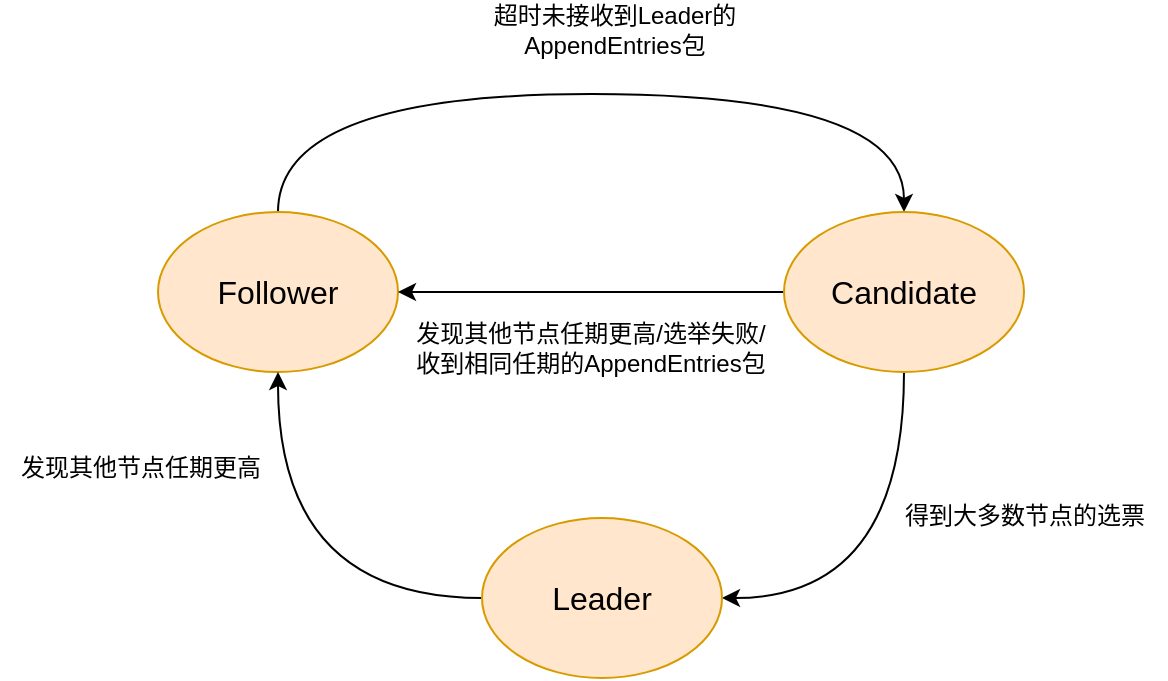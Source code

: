 <mxfile version="21.1.7" type="github">
  <diagram name="Page-1" id="wpJ-wkNyAKuudrSQqgEH">
    <mxGraphModel dx="1900" dy="549" grid="0" gridSize="10" guides="1" tooltips="1" connect="1" arrows="1" fold="1" page="1" pageScale="1" pageWidth="850" pageHeight="1100" math="0" shadow="0">
      <root>
        <mxCell id="0" />
        <mxCell id="1" parent="0" />
        <mxCell id="-KdLUi1ZGAXRrH6tEu7k-5" style="edgeStyle=orthogonalEdgeStyle;curved=1;rounded=0;orthogonalLoop=1;jettySize=auto;html=1;exitX=0.5;exitY=0;exitDx=0;exitDy=0;entryX=0.5;entryY=0;entryDx=0;entryDy=0;" parent="1" source="-KdLUi1ZGAXRrH6tEu7k-1" target="-KdLUi1ZGAXRrH6tEu7k-3" edge="1">
          <mxGeometry relative="1" as="geometry">
            <Array as="points">
              <mxPoint x="134" y="74" />
              <mxPoint x="447" y="74" />
            </Array>
          </mxGeometry>
        </mxCell>
        <mxCell id="-KdLUi1ZGAXRrH6tEu7k-1" value="Follower" style="ellipse;fillColor=#ffe6cc;strokeColor=#d79b00;fontColor=default;whiteSpace=wrap;fontSize=16;" parent="1" vertex="1">
          <mxGeometry x="74" y="133" width="120" height="80" as="geometry" />
        </mxCell>
        <mxCell id="-KdLUi1ZGAXRrH6tEu7k-12" style="edgeStyle=orthogonalEdgeStyle;curved=1;rounded=0;orthogonalLoop=1;jettySize=auto;html=1;exitX=0;exitY=0.5;exitDx=0;exitDy=0;entryX=1;entryY=0.5;entryDx=0;entryDy=0;" parent="1" source="-KdLUi1ZGAXRrH6tEu7k-3" target="-KdLUi1ZGAXRrH6tEu7k-1" edge="1">
          <mxGeometry relative="1" as="geometry" />
        </mxCell>
        <mxCell id="-KdLUi1ZGAXRrH6tEu7k-13" style="edgeStyle=orthogonalEdgeStyle;curved=1;rounded=0;orthogonalLoop=1;jettySize=auto;html=1;exitX=0.5;exitY=1;exitDx=0;exitDy=0;entryX=1;entryY=0.5;entryDx=0;entryDy=0;" parent="1" source="-KdLUi1ZGAXRrH6tEu7k-3" target="-KdLUi1ZGAXRrH6tEu7k-4" edge="1">
          <mxGeometry relative="1" as="geometry" />
        </mxCell>
        <mxCell id="-KdLUi1ZGAXRrH6tEu7k-3" value="Candidate" style="ellipse;fillColor=#ffe6cc;strokeColor=#d79b00;fontColor=default;whiteSpace=wrap;fontSize=16;" parent="1" vertex="1">
          <mxGeometry x="387" y="133" width="120" height="80" as="geometry" />
        </mxCell>
        <mxCell id="-KdLUi1ZGAXRrH6tEu7k-14" style="edgeStyle=orthogonalEdgeStyle;curved=1;rounded=0;orthogonalLoop=1;jettySize=auto;html=1;exitX=0;exitY=0.5;exitDx=0;exitDy=0;entryX=0.5;entryY=1;entryDx=0;entryDy=0;" parent="1" source="-KdLUi1ZGAXRrH6tEu7k-4" target="-KdLUi1ZGAXRrH6tEu7k-1" edge="1">
          <mxGeometry relative="1" as="geometry" />
        </mxCell>
        <mxCell id="-KdLUi1ZGAXRrH6tEu7k-4" value="Leader" style="ellipse;fillColor=#ffe6cc;strokeColor=#d79b00;fontColor=default;whiteSpace=wrap;fontSize=16;" parent="1" vertex="1">
          <mxGeometry x="236" y="286" width="120" height="80" as="geometry" />
        </mxCell>
        <mxCell id="-KdLUi1ZGAXRrH6tEu7k-6" value="超时未接收到Leader的AppendEntries包" style="text;html=1;strokeColor=none;fillColor=none;align=center;verticalAlign=middle;whiteSpace=wrap;rounded=0;" parent="1" vertex="1">
          <mxGeometry x="232" y="27" width="141" height="30" as="geometry" />
        </mxCell>
        <mxCell id="-KdLUi1ZGAXRrH6tEu7k-8" value="发现其他节点任期更高/选举失败/收到相同任期的AppendEntries包" style="text;html=1;strokeColor=none;fillColor=none;align=center;verticalAlign=middle;whiteSpace=wrap;rounded=0;" parent="1" vertex="1">
          <mxGeometry x="197" y="186" width="187" height="30" as="geometry" />
        </mxCell>
        <mxCell id="-KdLUi1ZGAXRrH6tEu7k-9" value="发现其他节点任期更高" style="text;html=1;strokeColor=none;fillColor=none;align=center;verticalAlign=middle;whiteSpace=wrap;rounded=0;" parent="1" vertex="1">
          <mxGeometry x="-5" y="246" width="141" height="30" as="geometry" />
        </mxCell>
        <mxCell id="-KdLUi1ZGAXRrH6tEu7k-15" value="得到大多数节点的选票" style="text;html=1;strokeColor=none;fillColor=none;align=center;verticalAlign=middle;whiteSpace=wrap;rounded=0;" parent="1" vertex="1">
          <mxGeometry x="437" y="270" width="141" height="30" as="geometry" />
        </mxCell>
      </root>
    </mxGraphModel>
  </diagram>
</mxfile>
